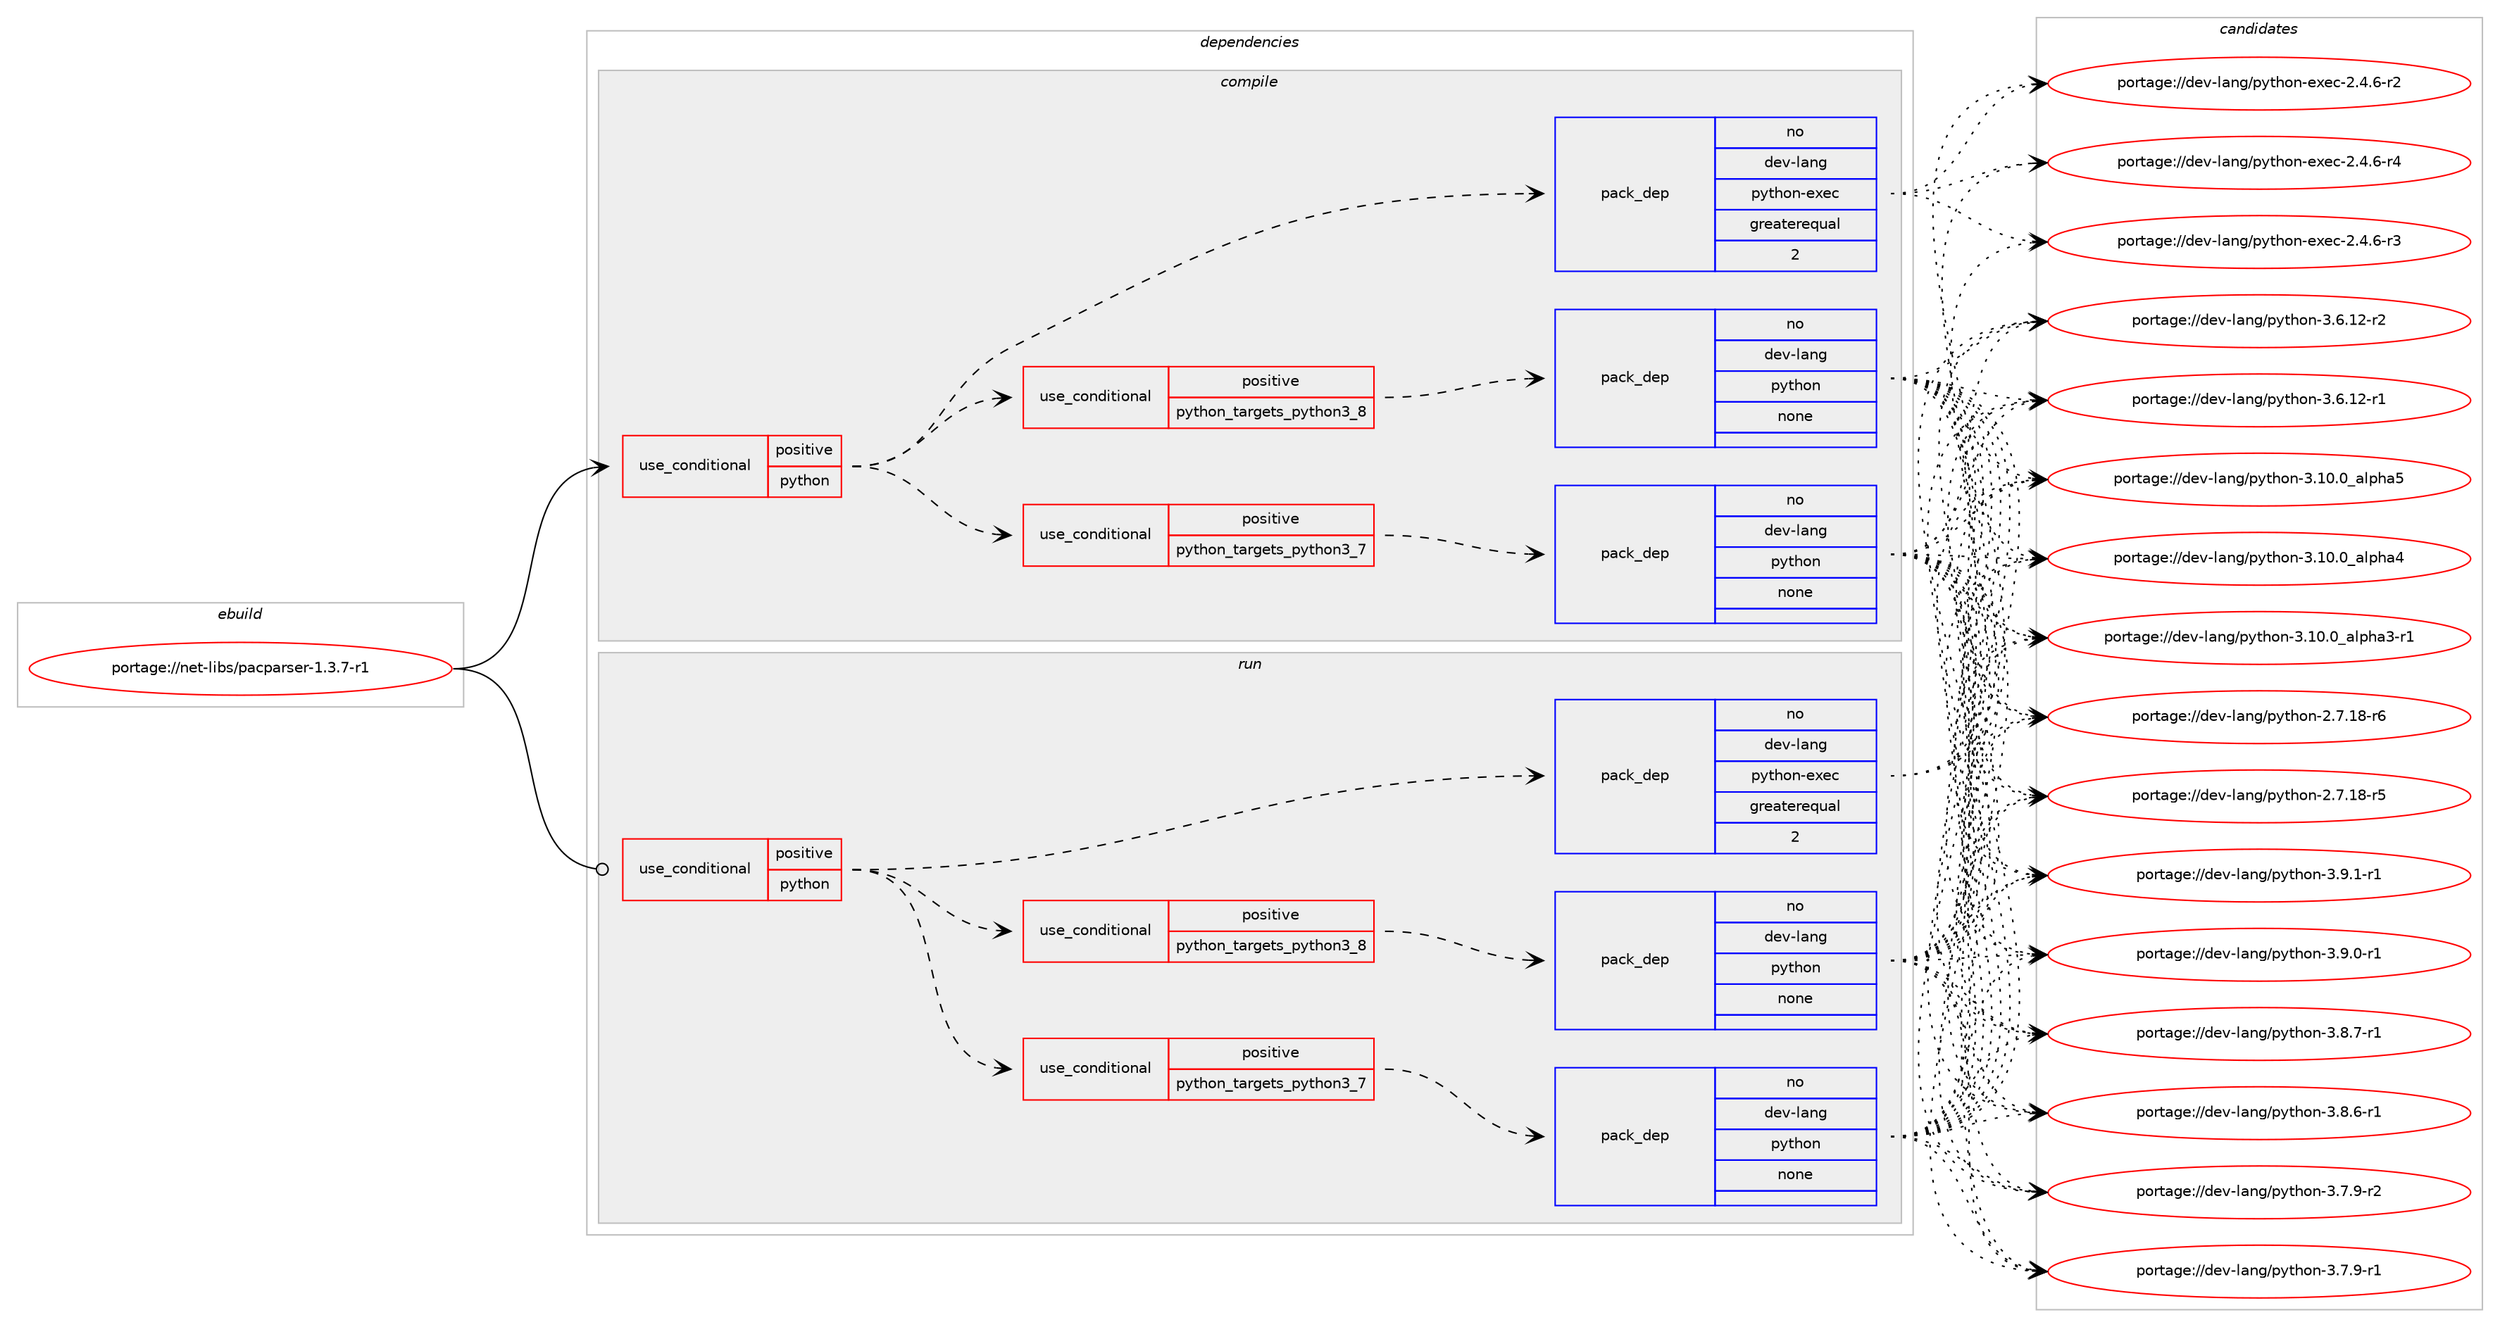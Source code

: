 digraph prolog {

# *************
# Graph options
# *************

newrank=true;
concentrate=true;
compound=true;
graph [rankdir=LR,fontname=Helvetica,fontsize=10,ranksep=1.5];#, ranksep=2.5, nodesep=0.2];
edge  [arrowhead=vee];
node  [fontname=Helvetica,fontsize=10];

# **********
# The ebuild
# **********

subgraph cluster_leftcol {
color=gray;
rank=same;
label=<<i>ebuild</i>>;
id [label="portage://net-libs/pacparser-1.3.7-r1", color=red, width=4, href="../net-libs/pacparser-1.3.7-r1.svg"];
}

# ****************
# The dependencies
# ****************

subgraph cluster_midcol {
color=gray;
label=<<i>dependencies</i>>;
subgraph cluster_compile {
fillcolor="#eeeeee";
style=filled;
label=<<i>compile</i>>;
subgraph cond8227 {
dependency26974 [label=<<TABLE BORDER="0" CELLBORDER="1" CELLSPACING="0" CELLPADDING="4"><TR><TD ROWSPAN="3" CELLPADDING="10">use_conditional</TD></TR><TR><TD>positive</TD></TR><TR><TD>python</TD></TR></TABLE>>, shape=none, color=red];
subgraph cond8228 {
dependency26975 [label=<<TABLE BORDER="0" CELLBORDER="1" CELLSPACING="0" CELLPADDING="4"><TR><TD ROWSPAN="3" CELLPADDING="10">use_conditional</TD></TR><TR><TD>positive</TD></TR><TR><TD>python_targets_python3_7</TD></TR></TABLE>>, shape=none, color=red];
subgraph pack18516 {
dependency26976 [label=<<TABLE BORDER="0" CELLBORDER="1" CELLSPACING="0" CELLPADDING="4" WIDTH="220"><TR><TD ROWSPAN="6" CELLPADDING="30">pack_dep</TD></TR><TR><TD WIDTH="110">no</TD></TR><TR><TD>dev-lang</TD></TR><TR><TD>python</TD></TR><TR><TD>none</TD></TR><TR><TD></TD></TR></TABLE>>, shape=none, color=blue];
}
dependency26975:e -> dependency26976:w [weight=20,style="dashed",arrowhead="vee"];
}
dependency26974:e -> dependency26975:w [weight=20,style="dashed",arrowhead="vee"];
subgraph cond8229 {
dependency26977 [label=<<TABLE BORDER="0" CELLBORDER="1" CELLSPACING="0" CELLPADDING="4"><TR><TD ROWSPAN="3" CELLPADDING="10">use_conditional</TD></TR><TR><TD>positive</TD></TR><TR><TD>python_targets_python3_8</TD></TR></TABLE>>, shape=none, color=red];
subgraph pack18517 {
dependency26978 [label=<<TABLE BORDER="0" CELLBORDER="1" CELLSPACING="0" CELLPADDING="4" WIDTH="220"><TR><TD ROWSPAN="6" CELLPADDING="30">pack_dep</TD></TR><TR><TD WIDTH="110">no</TD></TR><TR><TD>dev-lang</TD></TR><TR><TD>python</TD></TR><TR><TD>none</TD></TR><TR><TD></TD></TR></TABLE>>, shape=none, color=blue];
}
dependency26977:e -> dependency26978:w [weight=20,style="dashed",arrowhead="vee"];
}
dependency26974:e -> dependency26977:w [weight=20,style="dashed",arrowhead="vee"];
subgraph pack18518 {
dependency26979 [label=<<TABLE BORDER="0" CELLBORDER="1" CELLSPACING="0" CELLPADDING="4" WIDTH="220"><TR><TD ROWSPAN="6" CELLPADDING="30">pack_dep</TD></TR><TR><TD WIDTH="110">no</TD></TR><TR><TD>dev-lang</TD></TR><TR><TD>python-exec</TD></TR><TR><TD>greaterequal</TD></TR><TR><TD>2</TD></TR></TABLE>>, shape=none, color=blue];
}
dependency26974:e -> dependency26979:w [weight=20,style="dashed",arrowhead="vee"];
}
id:e -> dependency26974:w [weight=20,style="solid",arrowhead="vee"];
}
subgraph cluster_compileandrun {
fillcolor="#eeeeee";
style=filled;
label=<<i>compile and run</i>>;
}
subgraph cluster_run {
fillcolor="#eeeeee";
style=filled;
label=<<i>run</i>>;
subgraph cond8230 {
dependency26980 [label=<<TABLE BORDER="0" CELLBORDER="1" CELLSPACING="0" CELLPADDING="4"><TR><TD ROWSPAN="3" CELLPADDING="10">use_conditional</TD></TR><TR><TD>positive</TD></TR><TR><TD>python</TD></TR></TABLE>>, shape=none, color=red];
subgraph cond8231 {
dependency26981 [label=<<TABLE BORDER="0" CELLBORDER="1" CELLSPACING="0" CELLPADDING="4"><TR><TD ROWSPAN="3" CELLPADDING="10">use_conditional</TD></TR><TR><TD>positive</TD></TR><TR><TD>python_targets_python3_7</TD></TR></TABLE>>, shape=none, color=red];
subgraph pack18519 {
dependency26982 [label=<<TABLE BORDER="0" CELLBORDER="1" CELLSPACING="0" CELLPADDING="4" WIDTH="220"><TR><TD ROWSPAN="6" CELLPADDING="30">pack_dep</TD></TR><TR><TD WIDTH="110">no</TD></TR><TR><TD>dev-lang</TD></TR><TR><TD>python</TD></TR><TR><TD>none</TD></TR><TR><TD></TD></TR></TABLE>>, shape=none, color=blue];
}
dependency26981:e -> dependency26982:w [weight=20,style="dashed",arrowhead="vee"];
}
dependency26980:e -> dependency26981:w [weight=20,style="dashed",arrowhead="vee"];
subgraph cond8232 {
dependency26983 [label=<<TABLE BORDER="0" CELLBORDER="1" CELLSPACING="0" CELLPADDING="4"><TR><TD ROWSPAN="3" CELLPADDING="10">use_conditional</TD></TR><TR><TD>positive</TD></TR><TR><TD>python_targets_python3_8</TD></TR></TABLE>>, shape=none, color=red];
subgraph pack18520 {
dependency26984 [label=<<TABLE BORDER="0" CELLBORDER="1" CELLSPACING="0" CELLPADDING="4" WIDTH="220"><TR><TD ROWSPAN="6" CELLPADDING="30">pack_dep</TD></TR><TR><TD WIDTH="110">no</TD></TR><TR><TD>dev-lang</TD></TR><TR><TD>python</TD></TR><TR><TD>none</TD></TR><TR><TD></TD></TR></TABLE>>, shape=none, color=blue];
}
dependency26983:e -> dependency26984:w [weight=20,style="dashed",arrowhead="vee"];
}
dependency26980:e -> dependency26983:w [weight=20,style="dashed",arrowhead="vee"];
subgraph pack18521 {
dependency26985 [label=<<TABLE BORDER="0" CELLBORDER="1" CELLSPACING="0" CELLPADDING="4" WIDTH="220"><TR><TD ROWSPAN="6" CELLPADDING="30">pack_dep</TD></TR><TR><TD WIDTH="110">no</TD></TR><TR><TD>dev-lang</TD></TR><TR><TD>python-exec</TD></TR><TR><TD>greaterequal</TD></TR><TR><TD>2</TD></TR></TABLE>>, shape=none, color=blue];
}
dependency26980:e -> dependency26985:w [weight=20,style="dashed",arrowhead="vee"];
}
id:e -> dependency26980:w [weight=20,style="solid",arrowhead="odot"];
}
}

# **************
# The candidates
# **************

subgraph cluster_choices {
rank=same;
color=gray;
label=<<i>candidates</i>>;

subgraph choice18516 {
color=black;
nodesep=1;
choice1001011184510897110103471121211161041111104551465746494511449 [label="portage://dev-lang/python-3.9.1-r1", color=red, width=4,href="../dev-lang/python-3.9.1-r1.svg"];
choice1001011184510897110103471121211161041111104551465746484511449 [label="portage://dev-lang/python-3.9.0-r1", color=red, width=4,href="../dev-lang/python-3.9.0-r1.svg"];
choice1001011184510897110103471121211161041111104551465646554511449 [label="portage://dev-lang/python-3.8.7-r1", color=red, width=4,href="../dev-lang/python-3.8.7-r1.svg"];
choice1001011184510897110103471121211161041111104551465646544511449 [label="portage://dev-lang/python-3.8.6-r1", color=red, width=4,href="../dev-lang/python-3.8.6-r1.svg"];
choice1001011184510897110103471121211161041111104551465546574511450 [label="portage://dev-lang/python-3.7.9-r2", color=red, width=4,href="../dev-lang/python-3.7.9-r2.svg"];
choice1001011184510897110103471121211161041111104551465546574511449 [label="portage://dev-lang/python-3.7.9-r1", color=red, width=4,href="../dev-lang/python-3.7.9-r1.svg"];
choice100101118451089711010347112121116104111110455146544649504511450 [label="portage://dev-lang/python-3.6.12-r2", color=red, width=4,href="../dev-lang/python-3.6.12-r2.svg"];
choice100101118451089711010347112121116104111110455146544649504511449 [label="portage://dev-lang/python-3.6.12-r1", color=red, width=4,href="../dev-lang/python-3.6.12-r1.svg"];
choice1001011184510897110103471121211161041111104551464948464895971081121049753 [label="portage://dev-lang/python-3.10.0_alpha5", color=red, width=4,href="../dev-lang/python-3.10.0_alpha5.svg"];
choice1001011184510897110103471121211161041111104551464948464895971081121049752 [label="portage://dev-lang/python-3.10.0_alpha4", color=red, width=4,href="../dev-lang/python-3.10.0_alpha4.svg"];
choice10010111845108971101034711212111610411111045514649484648959710811210497514511449 [label="portage://dev-lang/python-3.10.0_alpha3-r1", color=red, width=4,href="../dev-lang/python-3.10.0_alpha3-r1.svg"];
choice100101118451089711010347112121116104111110455046554649564511454 [label="portage://dev-lang/python-2.7.18-r6", color=red, width=4,href="../dev-lang/python-2.7.18-r6.svg"];
choice100101118451089711010347112121116104111110455046554649564511453 [label="portage://dev-lang/python-2.7.18-r5", color=red, width=4,href="../dev-lang/python-2.7.18-r5.svg"];
dependency26976:e -> choice1001011184510897110103471121211161041111104551465746494511449:w [style=dotted,weight="100"];
dependency26976:e -> choice1001011184510897110103471121211161041111104551465746484511449:w [style=dotted,weight="100"];
dependency26976:e -> choice1001011184510897110103471121211161041111104551465646554511449:w [style=dotted,weight="100"];
dependency26976:e -> choice1001011184510897110103471121211161041111104551465646544511449:w [style=dotted,weight="100"];
dependency26976:e -> choice1001011184510897110103471121211161041111104551465546574511450:w [style=dotted,weight="100"];
dependency26976:e -> choice1001011184510897110103471121211161041111104551465546574511449:w [style=dotted,weight="100"];
dependency26976:e -> choice100101118451089711010347112121116104111110455146544649504511450:w [style=dotted,weight="100"];
dependency26976:e -> choice100101118451089711010347112121116104111110455146544649504511449:w [style=dotted,weight="100"];
dependency26976:e -> choice1001011184510897110103471121211161041111104551464948464895971081121049753:w [style=dotted,weight="100"];
dependency26976:e -> choice1001011184510897110103471121211161041111104551464948464895971081121049752:w [style=dotted,weight="100"];
dependency26976:e -> choice10010111845108971101034711212111610411111045514649484648959710811210497514511449:w [style=dotted,weight="100"];
dependency26976:e -> choice100101118451089711010347112121116104111110455046554649564511454:w [style=dotted,weight="100"];
dependency26976:e -> choice100101118451089711010347112121116104111110455046554649564511453:w [style=dotted,weight="100"];
}
subgraph choice18517 {
color=black;
nodesep=1;
choice1001011184510897110103471121211161041111104551465746494511449 [label="portage://dev-lang/python-3.9.1-r1", color=red, width=4,href="../dev-lang/python-3.9.1-r1.svg"];
choice1001011184510897110103471121211161041111104551465746484511449 [label="portage://dev-lang/python-3.9.0-r1", color=red, width=4,href="../dev-lang/python-3.9.0-r1.svg"];
choice1001011184510897110103471121211161041111104551465646554511449 [label="portage://dev-lang/python-3.8.7-r1", color=red, width=4,href="../dev-lang/python-3.8.7-r1.svg"];
choice1001011184510897110103471121211161041111104551465646544511449 [label="portage://dev-lang/python-3.8.6-r1", color=red, width=4,href="../dev-lang/python-3.8.6-r1.svg"];
choice1001011184510897110103471121211161041111104551465546574511450 [label="portage://dev-lang/python-3.7.9-r2", color=red, width=4,href="../dev-lang/python-3.7.9-r2.svg"];
choice1001011184510897110103471121211161041111104551465546574511449 [label="portage://dev-lang/python-3.7.9-r1", color=red, width=4,href="../dev-lang/python-3.7.9-r1.svg"];
choice100101118451089711010347112121116104111110455146544649504511450 [label="portage://dev-lang/python-3.6.12-r2", color=red, width=4,href="../dev-lang/python-3.6.12-r2.svg"];
choice100101118451089711010347112121116104111110455146544649504511449 [label="portage://dev-lang/python-3.6.12-r1", color=red, width=4,href="../dev-lang/python-3.6.12-r1.svg"];
choice1001011184510897110103471121211161041111104551464948464895971081121049753 [label="portage://dev-lang/python-3.10.0_alpha5", color=red, width=4,href="../dev-lang/python-3.10.0_alpha5.svg"];
choice1001011184510897110103471121211161041111104551464948464895971081121049752 [label="portage://dev-lang/python-3.10.0_alpha4", color=red, width=4,href="../dev-lang/python-3.10.0_alpha4.svg"];
choice10010111845108971101034711212111610411111045514649484648959710811210497514511449 [label="portage://dev-lang/python-3.10.0_alpha3-r1", color=red, width=4,href="../dev-lang/python-3.10.0_alpha3-r1.svg"];
choice100101118451089711010347112121116104111110455046554649564511454 [label="portage://dev-lang/python-2.7.18-r6", color=red, width=4,href="../dev-lang/python-2.7.18-r6.svg"];
choice100101118451089711010347112121116104111110455046554649564511453 [label="portage://dev-lang/python-2.7.18-r5", color=red, width=4,href="../dev-lang/python-2.7.18-r5.svg"];
dependency26978:e -> choice1001011184510897110103471121211161041111104551465746494511449:w [style=dotted,weight="100"];
dependency26978:e -> choice1001011184510897110103471121211161041111104551465746484511449:w [style=dotted,weight="100"];
dependency26978:e -> choice1001011184510897110103471121211161041111104551465646554511449:w [style=dotted,weight="100"];
dependency26978:e -> choice1001011184510897110103471121211161041111104551465646544511449:w [style=dotted,weight="100"];
dependency26978:e -> choice1001011184510897110103471121211161041111104551465546574511450:w [style=dotted,weight="100"];
dependency26978:e -> choice1001011184510897110103471121211161041111104551465546574511449:w [style=dotted,weight="100"];
dependency26978:e -> choice100101118451089711010347112121116104111110455146544649504511450:w [style=dotted,weight="100"];
dependency26978:e -> choice100101118451089711010347112121116104111110455146544649504511449:w [style=dotted,weight="100"];
dependency26978:e -> choice1001011184510897110103471121211161041111104551464948464895971081121049753:w [style=dotted,weight="100"];
dependency26978:e -> choice1001011184510897110103471121211161041111104551464948464895971081121049752:w [style=dotted,weight="100"];
dependency26978:e -> choice10010111845108971101034711212111610411111045514649484648959710811210497514511449:w [style=dotted,weight="100"];
dependency26978:e -> choice100101118451089711010347112121116104111110455046554649564511454:w [style=dotted,weight="100"];
dependency26978:e -> choice100101118451089711010347112121116104111110455046554649564511453:w [style=dotted,weight="100"];
}
subgraph choice18518 {
color=black;
nodesep=1;
choice10010111845108971101034711212111610411111045101120101994550465246544511452 [label="portage://dev-lang/python-exec-2.4.6-r4", color=red, width=4,href="../dev-lang/python-exec-2.4.6-r4.svg"];
choice10010111845108971101034711212111610411111045101120101994550465246544511451 [label="portage://dev-lang/python-exec-2.4.6-r3", color=red, width=4,href="../dev-lang/python-exec-2.4.6-r3.svg"];
choice10010111845108971101034711212111610411111045101120101994550465246544511450 [label="portage://dev-lang/python-exec-2.4.6-r2", color=red, width=4,href="../dev-lang/python-exec-2.4.6-r2.svg"];
dependency26979:e -> choice10010111845108971101034711212111610411111045101120101994550465246544511452:w [style=dotted,weight="100"];
dependency26979:e -> choice10010111845108971101034711212111610411111045101120101994550465246544511451:w [style=dotted,weight="100"];
dependency26979:e -> choice10010111845108971101034711212111610411111045101120101994550465246544511450:w [style=dotted,weight="100"];
}
subgraph choice18519 {
color=black;
nodesep=1;
choice1001011184510897110103471121211161041111104551465746494511449 [label="portage://dev-lang/python-3.9.1-r1", color=red, width=4,href="../dev-lang/python-3.9.1-r1.svg"];
choice1001011184510897110103471121211161041111104551465746484511449 [label="portage://dev-lang/python-3.9.0-r1", color=red, width=4,href="../dev-lang/python-3.9.0-r1.svg"];
choice1001011184510897110103471121211161041111104551465646554511449 [label="portage://dev-lang/python-3.8.7-r1", color=red, width=4,href="../dev-lang/python-3.8.7-r1.svg"];
choice1001011184510897110103471121211161041111104551465646544511449 [label="portage://dev-lang/python-3.8.6-r1", color=red, width=4,href="../dev-lang/python-3.8.6-r1.svg"];
choice1001011184510897110103471121211161041111104551465546574511450 [label="portage://dev-lang/python-3.7.9-r2", color=red, width=4,href="../dev-lang/python-3.7.9-r2.svg"];
choice1001011184510897110103471121211161041111104551465546574511449 [label="portage://dev-lang/python-3.7.9-r1", color=red, width=4,href="../dev-lang/python-3.7.9-r1.svg"];
choice100101118451089711010347112121116104111110455146544649504511450 [label="portage://dev-lang/python-3.6.12-r2", color=red, width=4,href="../dev-lang/python-3.6.12-r2.svg"];
choice100101118451089711010347112121116104111110455146544649504511449 [label="portage://dev-lang/python-3.6.12-r1", color=red, width=4,href="../dev-lang/python-3.6.12-r1.svg"];
choice1001011184510897110103471121211161041111104551464948464895971081121049753 [label="portage://dev-lang/python-3.10.0_alpha5", color=red, width=4,href="../dev-lang/python-3.10.0_alpha5.svg"];
choice1001011184510897110103471121211161041111104551464948464895971081121049752 [label="portage://dev-lang/python-3.10.0_alpha4", color=red, width=4,href="../dev-lang/python-3.10.0_alpha4.svg"];
choice10010111845108971101034711212111610411111045514649484648959710811210497514511449 [label="portage://dev-lang/python-3.10.0_alpha3-r1", color=red, width=4,href="../dev-lang/python-3.10.0_alpha3-r1.svg"];
choice100101118451089711010347112121116104111110455046554649564511454 [label="portage://dev-lang/python-2.7.18-r6", color=red, width=4,href="../dev-lang/python-2.7.18-r6.svg"];
choice100101118451089711010347112121116104111110455046554649564511453 [label="portage://dev-lang/python-2.7.18-r5", color=red, width=4,href="../dev-lang/python-2.7.18-r5.svg"];
dependency26982:e -> choice1001011184510897110103471121211161041111104551465746494511449:w [style=dotted,weight="100"];
dependency26982:e -> choice1001011184510897110103471121211161041111104551465746484511449:w [style=dotted,weight="100"];
dependency26982:e -> choice1001011184510897110103471121211161041111104551465646554511449:w [style=dotted,weight="100"];
dependency26982:e -> choice1001011184510897110103471121211161041111104551465646544511449:w [style=dotted,weight="100"];
dependency26982:e -> choice1001011184510897110103471121211161041111104551465546574511450:w [style=dotted,weight="100"];
dependency26982:e -> choice1001011184510897110103471121211161041111104551465546574511449:w [style=dotted,weight="100"];
dependency26982:e -> choice100101118451089711010347112121116104111110455146544649504511450:w [style=dotted,weight="100"];
dependency26982:e -> choice100101118451089711010347112121116104111110455146544649504511449:w [style=dotted,weight="100"];
dependency26982:e -> choice1001011184510897110103471121211161041111104551464948464895971081121049753:w [style=dotted,weight="100"];
dependency26982:e -> choice1001011184510897110103471121211161041111104551464948464895971081121049752:w [style=dotted,weight="100"];
dependency26982:e -> choice10010111845108971101034711212111610411111045514649484648959710811210497514511449:w [style=dotted,weight="100"];
dependency26982:e -> choice100101118451089711010347112121116104111110455046554649564511454:w [style=dotted,weight="100"];
dependency26982:e -> choice100101118451089711010347112121116104111110455046554649564511453:w [style=dotted,weight="100"];
}
subgraph choice18520 {
color=black;
nodesep=1;
choice1001011184510897110103471121211161041111104551465746494511449 [label="portage://dev-lang/python-3.9.1-r1", color=red, width=4,href="../dev-lang/python-3.9.1-r1.svg"];
choice1001011184510897110103471121211161041111104551465746484511449 [label="portage://dev-lang/python-3.9.0-r1", color=red, width=4,href="../dev-lang/python-3.9.0-r1.svg"];
choice1001011184510897110103471121211161041111104551465646554511449 [label="portage://dev-lang/python-3.8.7-r1", color=red, width=4,href="../dev-lang/python-3.8.7-r1.svg"];
choice1001011184510897110103471121211161041111104551465646544511449 [label="portage://dev-lang/python-3.8.6-r1", color=red, width=4,href="../dev-lang/python-3.8.6-r1.svg"];
choice1001011184510897110103471121211161041111104551465546574511450 [label="portage://dev-lang/python-3.7.9-r2", color=red, width=4,href="../dev-lang/python-3.7.9-r2.svg"];
choice1001011184510897110103471121211161041111104551465546574511449 [label="portage://dev-lang/python-3.7.9-r1", color=red, width=4,href="../dev-lang/python-3.7.9-r1.svg"];
choice100101118451089711010347112121116104111110455146544649504511450 [label="portage://dev-lang/python-3.6.12-r2", color=red, width=4,href="../dev-lang/python-3.6.12-r2.svg"];
choice100101118451089711010347112121116104111110455146544649504511449 [label="portage://dev-lang/python-3.6.12-r1", color=red, width=4,href="../dev-lang/python-3.6.12-r1.svg"];
choice1001011184510897110103471121211161041111104551464948464895971081121049753 [label="portage://dev-lang/python-3.10.0_alpha5", color=red, width=4,href="../dev-lang/python-3.10.0_alpha5.svg"];
choice1001011184510897110103471121211161041111104551464948464895971081121049752 [label="portage://dev-lang/python-3.10.0_alpha4", color=red, width=4,href="../dev-lang/python-3.10.0_alpha4.svg"];
choice10010111845108971101034711212111610411111045514649484648959710811210497514511449 [label="portage://dev-lang/python-3.10.0_alpha3-r1", color=red, width=4,href="../dev-lang/python-3.10.0_alpha3-r1.svg"];
choice100101118451089711010347112121116104111110455046554649564511454 [label="portage://dev-lang/python-2.7.18-r6", color=red, width=4,href="../dev-lang/python-2.7.18-r6.svg"];
choice100101118451089711010347112121116104111110455046554649564511453 [label="portage://dev-lang/python-2.7.18-r5", color=red, width=4,href="../dev-lang/python-2.7.18-r5.svg"];
dependency26984:e -> choice1001011184510897110103471121211161041111104551465746494511449:w [style=dotted,weight="100"];
dependency26984:e -> choice1001011184510897110103471121211161041111104551465746484511449:w [style=dotted,weight="100"];
dependency26984:e -> choice1001011184510897110103471121211161041111104551465646554511449:w [style=dotted,weight="100"];
dependency26984:e -> choice1001011184510897110103471121211161041111104551465646544511449:w [style=dotted,weight="100"];
dependency26984:e -> choice1001011184510897110103471121211161041111104551465546574511450:w [style=dotted,weight="100"];
dependency26984:e -> choice1001011184510897110103471121211161041111104551465546574511449:w [style=dotted,weight="100"];
dependency26984:e -> choice100101118451089711010347112121116104111110455146544649504511450:w [style=dotted,weight="100"];
dependency26984:e -> choice100101118451089711010347112121116104111110455146544649504511449:w [style=dotted,weight="100"];
dependency26984:e -> choice1001011184510897110103471121211161041111104551464948464895971081121049753:w [style=dotted,weight="100"];
dependency26984:e -> choice1001011184510897110103471121211161041111104551464948464895971081121049752:w [style=dotted,weight="100"];
dependency26984:e -> choice10010111845108971101034711212111610411111045514649484648959710811210497514511449:w [style=dotted,weight="100"];
dependency26984:e -> choice100101118451089711010347112121116104111110455046554649564511454:w [style=dotted,weight="100"];
dependency26984:e -> choice100101118451089711010347112121116104111110455046554649564511453:w [style=dotted,weight="100"];
}
subgraph choice18521 {
color=black;
nodesep=1;
choice10010111845108971101034711212111610411111045101120101994550465246544511452 [label="portage://dev-lang/python-exec-2.4.6-r4", color=red, width=4,href="../dev-lang/python-exec-2.4.6-r4.svg"];
choice10010111845108971101034711212111610411111045101120101994550465246544511451 [label="portage://dev-lang/python-exec-2.4.6-r3", color=red, width=4,href="../dev-lang/python-exec-2.4.6-r3.svg"];
choice10010111845108971101034711212111610411111045101120101994550465246544511450 [label="portage://dev-lang/python-exec-2.4.6-r2", color=red, width=4,href="../dev-lang/python-exec-2.4.6-r2.svg"];
dependency26985:e -> choice10010111845108971101034711212111610411111045101120101994550465246544511452:w [style=dotted,weight="100"];
dependency26985:e -> choice10010111845108971101034711212111610411111045101120101994550465246544511451:w [style=dotted,weight="100"];
dependency26985:e -> choice10010111845108971101034711212111610411111045101120101994550465246544511450:w [style=dotted,weight="100"];
}
}

}
